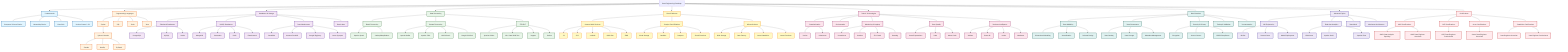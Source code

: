 graph TB
    Start[Data Engineering Roadmap]
    
    Start --> Fundamentals
    Start --> Programming
    Start --> Databases
    Start --> DataProcessing
    Start --> CloudPlatforms
    Start --> Tools
    Start --> BestPractices
    Start --> Advanced
    
    %% Fundamentals
    Fundamentals[Fundamentals]
    Fundamentals --> CompSci[Computer Science Basics]
    Fundamentals --> Networking[Networking Basics]
    Fundamentals --> Linux[Linux/Unix]
    Fundamentals --> Git[Version Control - Git]
    
    %% Programming Languages
    Programming[Programming Languages]
    Programming --> Python[Python]
    Programming --> SQL[SQL]
    Programming --> Scala[Scala]
    Programming --> Java[Java]
    
    Python --> PythonLibs[Python Libraries]
    PythonLibs --> Pandas[Pandas]
    PythonLibs --> NumPy[NumPy]
    PythonLibs --> PySpark[PySpark]
    
    %% Databases
    Databases[Databases & Storage]
    Databases --> Relational[Relational Databases]
    Databases --> NoSQL[NoSQL Databases]
    Databases --> DataWarehouses[Data Warehouses]
    Databases --> DataLakes[Data Lakes]
    
    Relational --> PostgreSQL[PostgreSQL]
    Relational --> MySQL[MySQL]
    Relational --> Oracle[Oracle]
    
    NoSQL --> MongoDB[MongoDB]
    NoSQL --> Cassandra[Cassandra]
    NoSQL --> Redis[Redis]
    NoSQL --> Elasticsearch[Elasticsearch]
    
    DataWarehouses --> Snowflake[Snowflake]
    DataWarehouses --> Redshift[Amazon Redshift]
    DataWarehouses --> BigQuery[Google BigQuery]
    DataWarehouses --> Synapse[Azure Synapse]
    
    %% Data Processing
    DataProcessing[Data Processing]
    DataProcessing --> BatchProcessing[Batch Processing]
    DataProcessing --> StreamProcessing[Stream Processing]
    DataProcessing --> ETL[ETL/ELT]
    
    BatchProcessing --> Spark[Apache Spark]
    BatchProcessing --> Hadoop[Hadoop/MapReduce]
    
    StreamProcessing --> Kafka[Apache Kafka]
    StreamProcessing --> Flink[Apache Flink]
    StreamProcessing --> KinesisStreams[AWS Kinesis]
    StreamProcessing --> PubSub[Google Pub/Sub]
    
    ETL --> Airflow[Apache Airflow]
    ETL --> dbt[dbt - Data Build Tool]
    ETL --> Dagster[Dagster]
    ETL --> Prefect[Prefect]
    
    %% Cloud Platforms
    CloudPlatforms[Cloud Platforms]
    CloudPlatforms --> AWS[Amazon Web Services]
    CloudPlatforms --> GCP[Google Cloud Platform]
    CloudPlatforms --> Azure[Microsoft Azure]
    
    AWS --> S3[S3]
    AWS --> EC2[EC2]
    AWS --> Lambda[Lambda]
    AWS --> Glue[AWS Glue]
    AWS --> EMR[EMR]
    
    GCP --> GCS[Cloud Storage]
    GCP --> Dataflow[Dataflow]
    GCP --> Dataproc[Dataproc]
    GCP --> CloudFunctions[Cloud Functions]
    
    Azure --> BlobStorage[Blob Storage]
    Azure --> DataFactory[Data Factory]
    Azure --> Databricks[Azure Databricks]
    Azure --> AzureFunctions[Azure Functions]
    
    %% Tools & Technologies
    Tools[Tools & Technologies]
    Tools --> Containerization[Containerization]
    Tools --> Orchestration[Orchestration]
    Tools --> Monitoring[Monitoring & Logging]
    Tools --> DataQuality[Data Quality]
    Tools --> BI[Business Intelligence]
    
    Containerization --> Docker[Docker]
    Containerization --> Kubernetes[Kubernetes]
    
    Monitoring --> Prometheus[Prometheus]
    Monitoring --> Grafana[Grafana]
    Monitoring --> ELKStack[ELK Stack]
    Monitoring --> Datadog[Datadog]
    
    DataQuality --> GreatExpectations[Great Expectations]
    DataQuality --> Soda[Soda]
    DataQuality --> MonteCarlo[Monte Carlo]
    
    BI --> Tableau[Tableau]
    BI --> PowerBI[Power BI]
    BI --> Looker[Looker]
    BI --> Metabase[Metabase]
    
    %% Best Practices
    BestPractices[Best Practices]
    BestPractices --> DataModeling[Data Modeling]
    BestPractices --> DataGovernance[Data Governance]
    BestPractices --> Security[Security & Privacy]
    BestPractices --> Testing[Testing & Validation]
    BestPractices --> Documentation[Documentation]
    
    DataModeling --> DimensionalModeling[Dimensional Modeling]
    DataModeling --> Normalization[Normalization]
    DataModeling --> SchemaDesign[Schema Design]
    
    DataGovernance --> DataCatalog[Data Catalog]
    DataGovernance --> Lineage[Data Lineage]
    DataGovernance --> Metadata[Metadata Management]
    
    Security --> Encryption[Encryption]
    Security --> AccessControl[Access Control]
    Security --> GDPR[GDPR/Compliance]
    
    %% Advanced Topics
    Advanced[Advanced Topics]
    Advanced --> MachineLearning[ML Engineering]
    Advanced --> RealTimeAnalytics[Real-time Analytics]
    Advanced --> DataMesh[Data Mesh]
    Advanced --> LakehouseArch[Lakehouse Architecture]
    
    MachineLearning --> MLflow[MLflow]
    MachineLearning --> FeatureStore[Feature Store]
    MachineLearning --> ModelDeployment[Model Deployment]
    
    RealTimeAnalytics --> ClickHouse[ClickHouse]
    RealTimeAnalytics --> Druid[Apache Druid]
    RealTimeAnalytics --> Pinot[Apache Pinot]
    
    %% Certifications
    Certifications[Certifications]
    Start --> Certifications
    
    Certifications --> AWSCerts[AWS Certifications]
    Certifications --> GCPCerts[GCP Certifications]
    Certifications --> AzureCerts[Azure Certifications]
    Certifications --> DatabricksCerts[Databricks Certifications]
    
    AWSCerts --> AWSDataAnalytics[AWS Data Analytics Specialty]
    AWSCerts --> AWSDE[AWS Data Engineer Associate]
    
    GCPCerts --> GCPDataEngineer[GCP Data Engineer Professional]
    
    AzureCerts --> AzureDataEngineer[Azure Data Engineer Associate]
    
    DatabricksCerts --> DataEngineerAssociate[Data Engineer Associate]
    DatabricksCerts --> DataEngineerProfessional[Data Engineer Professional]
    
    %% Styling
    classDef fundamentalStyle fill:#e1f5ff,stroke:#01579b,stroke-width:2px
    classDef programmingStyle fill:#fff3e0,stroke:#e65100,stroke-width:2px
    classDef databaseStyle fill:#f3e5f5,stroke:#4a148c,stroke-width:2px
    classDef processingStyle fill:#e8f5e9,stroke:#1b5e20,stroke-width:2px
    classDef cloudStyle fill:#fff9c4,stroke:#f57f17,stroke-width:2px
    classDef toolsStyle fill:#fce4ec,stroke:#880e4f,stroke-width:2px
    classDef practicesStyle fill:#e0f2f1,stroke:#004d40,stroke-width:2px
    classDef advancedStyle fill:#ede7f6,stroke:#311b92,stroke-width:2px
    classDef certStyle fill:#ffebee,stroke:#b71c1c,stroke-width:2px
    
    class Fundamentals,CompSci,Networking,Linux,Git fundamentalStyle
    class Programming,Python,SQL,Scala,Java,PythonLibs,Pandas,NumPy,PySpark programmingStyle
    class Databases,Relational,NoSQL,DataWarehouses,DataLakes,PostgreSQL,MySQL,Oracle,MongoDB,Cassandra,Redis,Elasticsearch,Snowflake,Redshift,BigQuery,Synapse databaseStyle
    class DataProcessing,BatchProcessing,StreamProcessing,ETL,Spark,Hadoop,Kafka,Flink,KinesisStreams,PubSub,Airflow,dbt,Dagster,Prefect processingStyle
    class CloudPlatforms,AWS,GCP,Azure,S3,EC2,Lambda,Glue,EMR,GCS,Dataflow,Dataproc,CloudFunctions,BlobStorage,DataFactory,Databricks,AzureFunctions cloudStyle
    class Tools,Containerization,Orchestration,Monitoring,DataQuality,BI,Docker,Kubernetes,Prometheus,Grafana,ELKStack,Datadog,GreatExpectations,Soda,MonteCarlo,Tableau,PowerBI,Looker,Metabase toolsStyle
    class BestPractices,DataModeling,DataGovernance,Security,Testing,Documentation,DimensionalModeling,Normalization,SchemaDesign,DataCatalog,Lineage,Metadata,Encryption,AccessControl,GDPR practicesStyle
    class Advanced,MachineLearning,RealTimeAnalytics,DataMesh,LakehouseArch,MLflow,FeatureStore,ModelDeployment,ClickHouse,Druid,Pinot advancedStyle
    class Certifications,AWSCerts,GCPCerts,AzureCerts,DatabricksCerts,AWSDataAnalytics,AWSDE,GCPDataEngineer,AzureDataEngineer,DataEngineerAssociate,DataEngineerProfessional certStyle